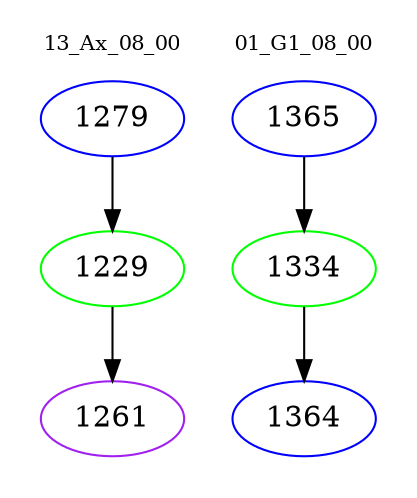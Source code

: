 digraph{
subgraph cluster_0 {
color = white
label = "13_Ax_08_00";
fontsize=10;
T0_1279 [label="1279", color="blue"]
T0_1279 -> T0_1229 [color="black"]
T0_1229 [label="1229", color="green"]
T0_1229 -> T0_1261 [color="black"]
T0_1261 [label="1261", color="purple"]
}
subgraph cluster_1 {
color = white
label = "01_G1_08_00";
fontsize=10;
T1_1365 [label="1365", color="blue"]
T1_1365 -> T1_1334 [color="black"]
T1_1334 [label="1334", color="green"]
T1_1334 -> T1_1364 [color="black"]
T1_1364 [label="1364", color="blue"]
}
}
